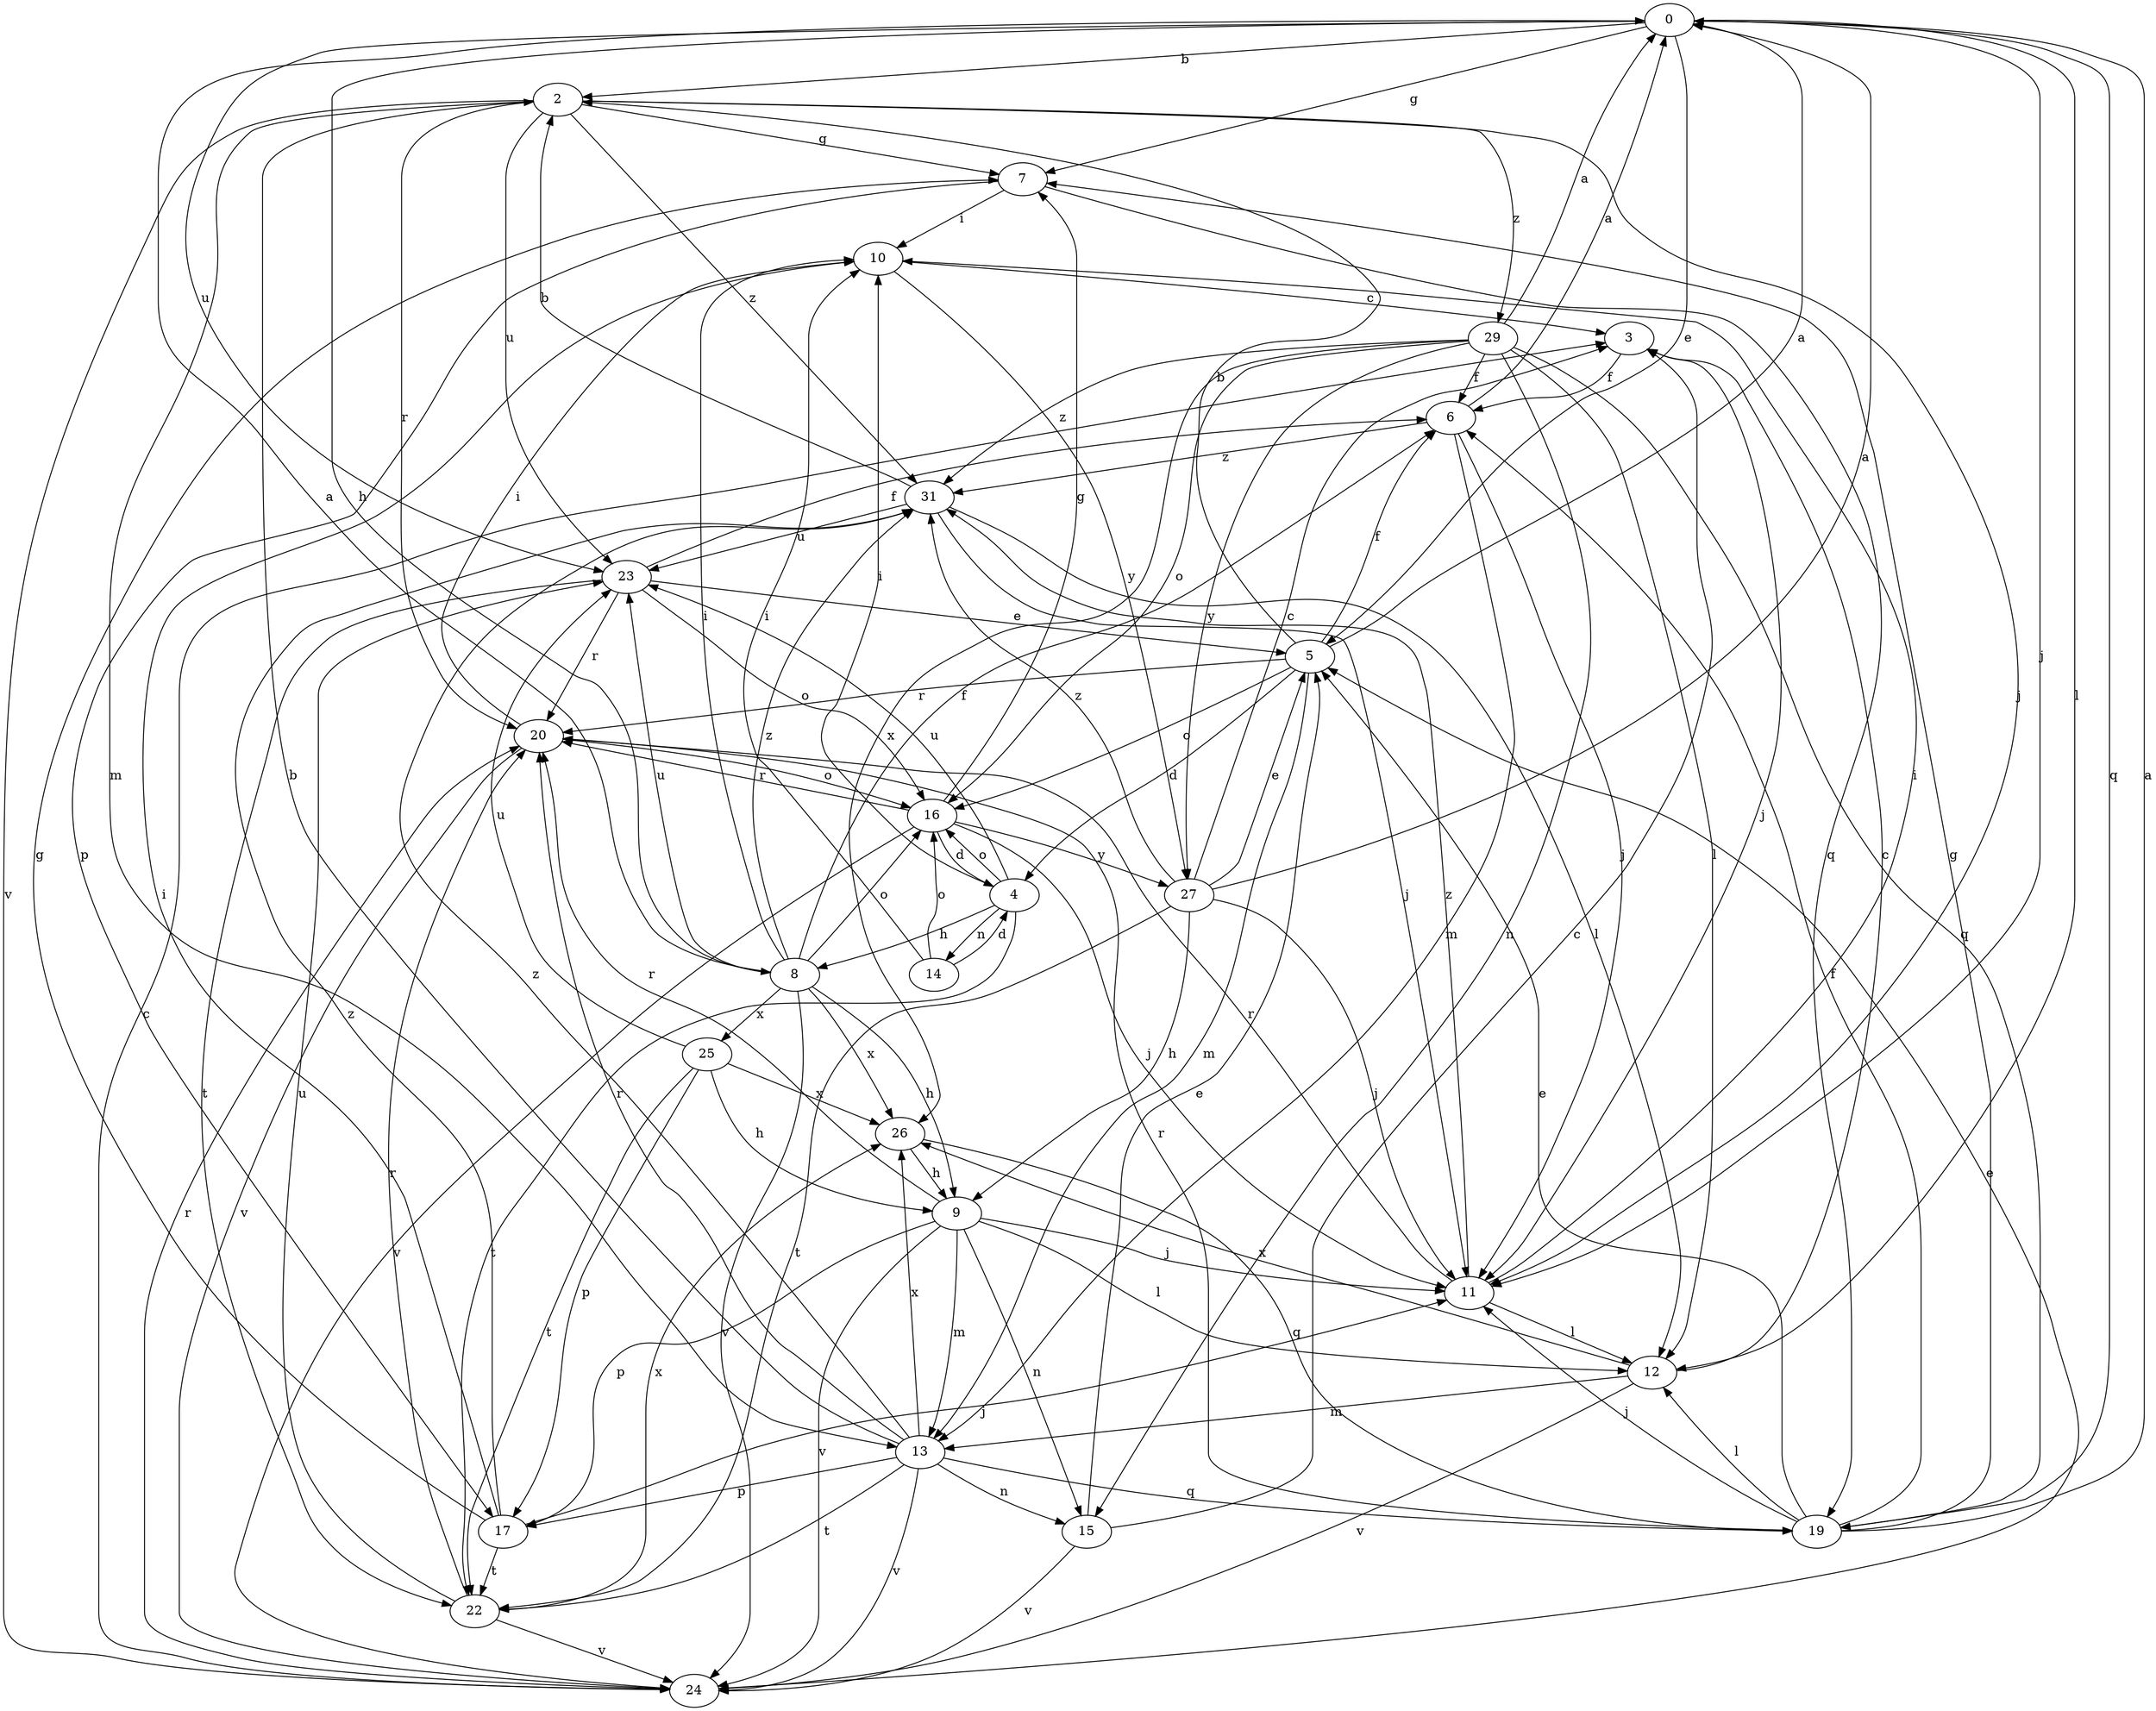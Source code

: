 strict digraph  {
0;
2;
3;
4;
5;
6;
7;
8;
9;
10;
11;
12;
13;
14;
15;
16;
17;
19;
20;
22;
23;
24;
25;
26;
27;
29;
31;
0 -> 2  [label=b];
0 -> 5  [label=e];
0 -> 7  [label=g];
0 -> 8  [label=h];
0 -> 11  [label=j];
0 -> 12  [label=l];
0 -> 19  [label=q];
0 -> 23  [label=u];
2 -> 7  [label=g];
2 -> 11  [label=j];
2 -> 13  [label=m];
2 -> 20  [label=r];
2 -> 23  [label=u];
2 -> 24  [label=v];
2 -> 29  [label=z];
2 -> 31  [label=z];
3 -> 6  [label=f];
3 -> 11  [label=j];
4 -> 8  [label=h];
4 -> 10  [label=i];
4 -> 14  [label=n];
4 -> 16  [label=o];
4 -> 22  [label=t];
4 -> 23  [label=u];
5 -> 0  [label=a];
5 -> 2  [label=b];
5 -> 4  [label=d];
5 -> 6  [label=f];
5 -> 13  [label=m];
5 -> 16  [label=o];
5 -> 20  [label=r];
6 -> 0  [label=a];
6 -> 11  [label=j];
6 -> 13  [label=m];
6 -> 31  [label=z];
7 -> 10  [label=i];
7 -> 17  [label=p];
7 -> 19  [label=q];
8 -> 0  [label=a];
8 -> 6  [label=f];
8 -> 9  [label=h];
8 -> 10  [label=i];
8 -> 16  [label=o];
8 -> 23  [label=u];
8 -> 24  [label=v];
8 -> 25  [label=x];
8 -> 26  [label=x];
8 -> 31  [label=z];
9 -> 11  [label=j];
9 -> 12  [label=l];
9 -> 13  [label=m];
9 -> 15  [label=n];
9 -> 17  [label=p];
9 -> 20  [label=r];
9 -> 24  [label=v];
10 -> 3  [label=c];
10 -> 27  [label=y];
11 -> 10  [label=i];
11 -> 12  [label=l];
11 -> 20  [label=r];
11 -> 31  [label=z];
12 -> 3  [label=c];
12 -> 13  [label=m];
12 -> 24  [label=v];
12 -> 26  [label=x];
13 -> 2  [label=b];
13 -> 15  [label=n];
13 -> 17  [label=p];
13 -> 19  [label=q];
13 -> 20  [label=r];
13 -> 22  [label=t];
13 -> 24  [label=v];
13 -> 26  [label=x];
13 -> 31  [label=z];
14 -> 4  [label=d];
14 -> 10  [label=i];
14 -> 16  [label=o];
15 -> 3  [label=c];
15 -> 5  [label=e];
15 -> 24  [label=v];
16 -> 4  [label=d];
16 -> 7  [label=g];
16 -> 11  [label=j];
16 -> 20  [label=r];
16 -> 24  [label=v];
16 -> 27  [label=y];
17 -> 7  [label=g];
17 -> 10  [label=i];
17 -> 11  [label=j];
17 -> 22  [label=t];
17 -> 31  [label=z];
19 -> 0  [label=a];
19 -> 5  [label=e];
19 -> 6  [label=f];
19 -> 7  [label=g];
19 -> 11  [label=j];
19 -> 12  [label=l];
19 -> 20  [label=r];
20 -> 10  [label=i];
20 -> 16  [label=o];
20 -> 24  [label=v];
22 -> 20  [label=r];
22 -> 23  [label=u];
22 -> 24  [label=v];
22 -> 26  [label=x];
23 -> 5  [label=e];
23 -> 6  [label=f];
23 -> 16  [label=o];
23 -> 20  [label=r];
23 -> 22  [label=t];
24 -> 3  [label=c];
24 -> 5  [label=e];
24 -> 20  [label=r];
25 -> 9  [label=h];
25 -> 17  [label=p];
25 -> 22  [label=t];
25 -> 23  [label=u];
25 -> 26  [label=x];
26 -> 9  [label=h];
26 -> 19  [label=q];
27 -> 0  [label=a];
27 -> 3  [label=c];
27 -> 5  [label=e];
27 -> 9  [label=h];
27 -> 11  [label=j];
27 -> 22  [label=t];
27 -> 31  [label=z];
29 -> 0  [label=a];
29 -> 6  [label=f];
29 -> 12  [label=l];
29 -> 15  [label=n];
29 -> 16  [label=o];
29 -> 19  [label=q];
29 -> 26  [label=x];
29 -> 27  [label=y];
29 -> 31  [label=z];
31 -> 2  [label=b];
31 -> 11  [label=j];
31 -> 12  [label=l];
31 -> 23  [label=u];
}
